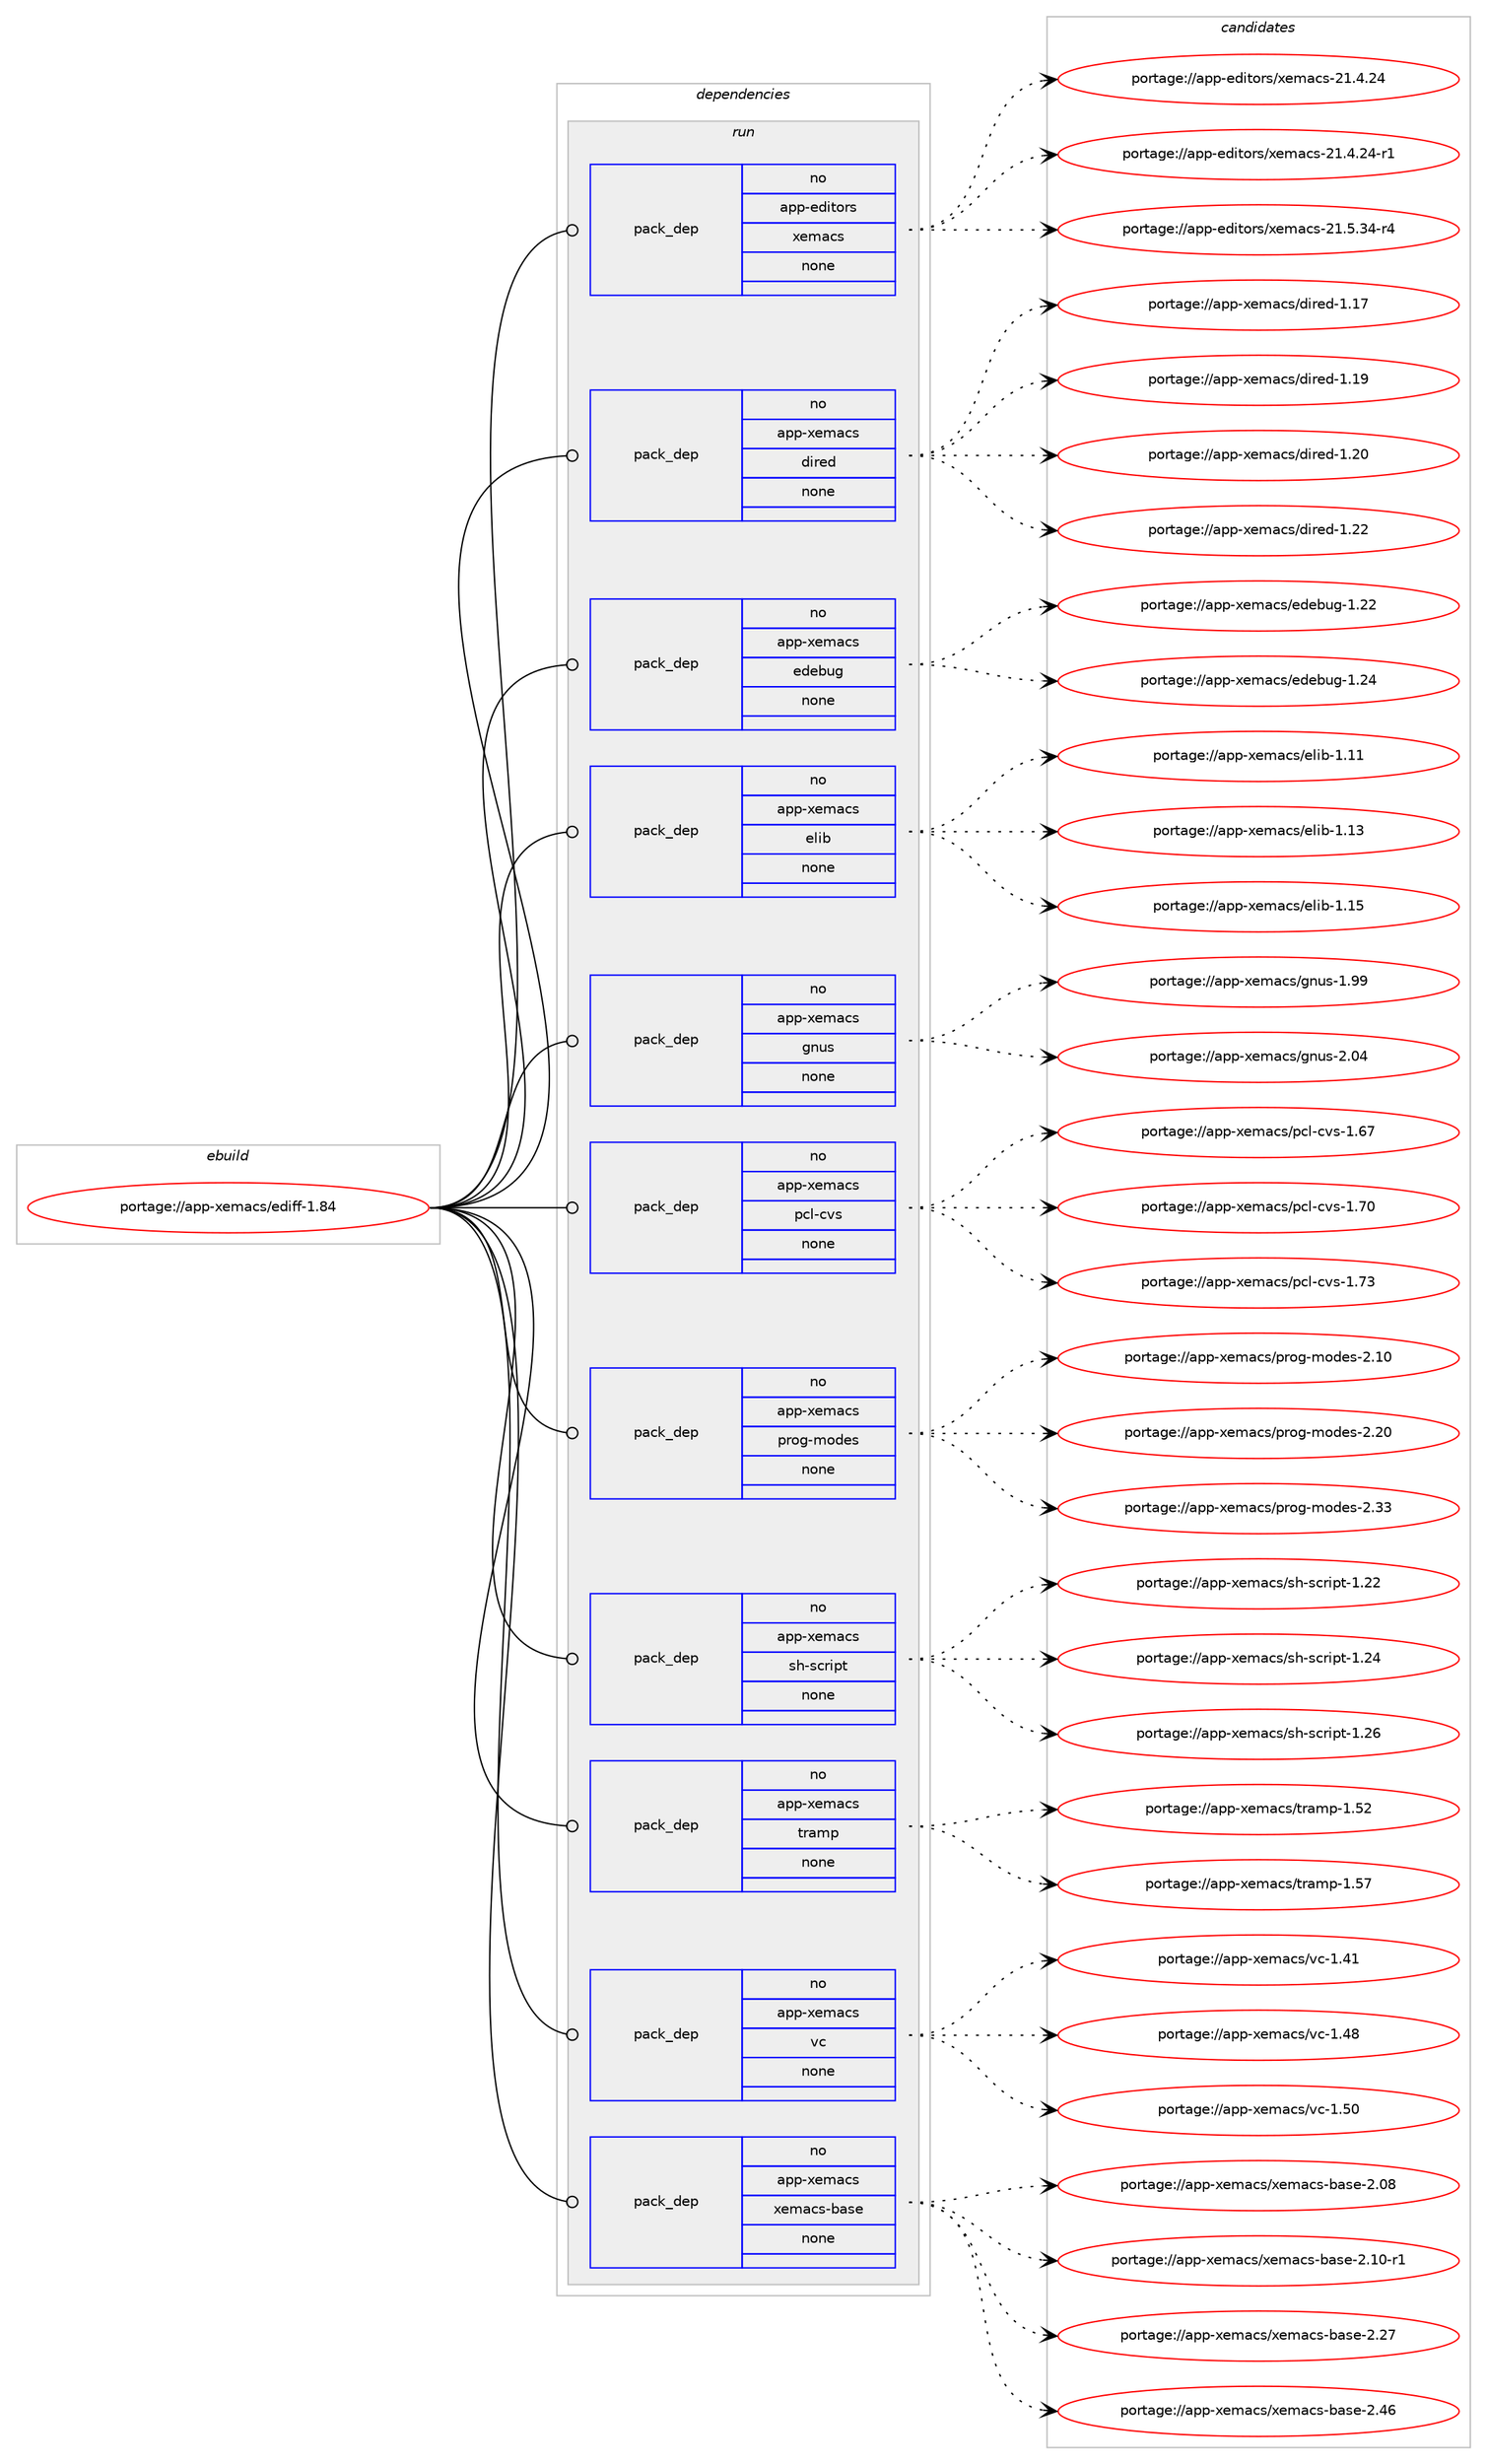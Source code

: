 digraph prolog {

# *************
# Graph options
# *************

newrank=true;
concentrate=true;
compound=true;
graph [rankdir=LR,fontname=Helvetica,fontsize=10,ranksep=1.5];#, ranksep=2.5, nodesep=0.2];
edge  [arrowhead=vee];
node  [fontname=Helvetica,fontsize=10];

# **********
# The ebuild
# **********

subgraph cluster_leftcol {
color=gray;
rank=same;
label=<<i>ebuild</i>>;
id [label="portage://app-xemacs/ediff-1.84", color=red, width=4, href="../app-xemacs/ediff-1.84.svg"];
}

# ****************
# The dependencies
# ****************

subgraph cluster_midcol {
color=gray;
label=<<i>dependencies</i>>;
subgraph cluster_compile {
fillcolor="#eeeeee";
style=filled;
label=<<i>compile</i>>;
}
subgraph cluster_compileandrun {
fillcolor="#eeeeee";
style=filled;
label=<<i>compile and run</i>>;
}
subgraph cluster_run {
fillcolor="#eeeeee";
style=filled;
label=<<i>run</i>>;
subgraph pack37576 {
dependency50419 [label=<<TABLE BORDER="0" CELLBORDER="1" CELLSPACING="0" CELLPADDING="4" WIDTH="220"><TR><TD ROWSPAN="6" CELLPADDING="30">pack_dep</TD></TR><TR><TD WIDTH="110">no</TD></TR><TR><TD>app-editors</TD></TR><TR><TD>xemacs</TD></TR><TR><TD>none</TD></TR><TR><TD></TD></TR></TABLE>>, shape=none, color=blue];
}
id:e -> dependency50419:w [weight=20,style="solid",arrowhead="odot"];
subgraph pack37577 {
dependency50420 [label=<<TABLE BORDER="0" CELLBORDER="1" CELLSPACING="0" CELLPADDING="4" WIDTH="220"><TR><TD ROWSPAN="6" CELLPADDING="30">pack_dep</TD></TR><TR><TD WIDTH="110">no</TD></TR><TR><TD>app-xemacs</TD></TR><TR><TD>dired</TD></TR><TR><TD>none</TD></TR><TR><TD></TD></TR></TABLE>>, shape=none, color=blue];
}
id:e -> dependency50420:w [weight=20,style="solid",arrowhead="odot"];
subgraph pack37578 {
dependency50421 [label=<<TABLE BORDER="0" CELLBORDER="1" CELLSPACING="0" CELLPADDING="4" WIDTH="220"><TR><TD ROWSPAN="6" CELLPADDING="30">pack_dep</TD></TR><TR><TD WIDTH="110">no</TD></TR><TR><TD>app-xemacs</TD></TR><TR><TD>edebug</TD></TR><TR><TD>none</TD></TR><TR><TD></TD></TR></TABLE>>, shape=none, color=blue];
}
id:e -> dependency50421:w [weight=20,style="solid",arrowhead="odot"];
subgraph pack37579 {
dependency50422 [label=<<TABLE BORDER="0" CELLBORDER="1" CELLSPACING="0" CELLPADDING="4" WIDTH="220"><TR><TD ROWSPAN="6" CELLPADDING="30">pack_dep</TD></TR><TR><TD WIDTH="110">no</TD></TR><TR><TD>app-xemacs</TD></TR><TR><TD>elib</TD></TR><TR><TD>none</TD></TR><TR><TD></TD></TR></TABLE>>, shape=none, color=blue];
}
id:e -> dependency50422:w [weight=20,style="solid",arrowhead="odot"];
subgraph pack37580 {
dependency50423 [label=<<TABLE BORDER="0" CELLBORDER="1" CELLSPACING="0" CELLPADDING="4" WIDTH="220"><TR><TD ROWSPAN="6" CELLPADDING="30">pack_dep</TD></TR><TR><TD WIDTH="110">no</TD></TR><TR><TD>app-xemacs</TD></TR><TR><TD>gnus</TD></TR><TR><TD>none</TD></TR><TR><TD></TD></TR></TABLE>>, shape=none, color=blue];
}
id:e -> dependency50423:w [weight=20,style="solid",arrowhead="odot"];
subgraph pack37581 {
dependency50424 [label=<<TABLE BORDER="0" CELLBORDER="1" CELLSPACING="0" CELLPADDING="4" WIDTH="220"><TR><TD ROWSPAN="6" CELLPADDING="30">pack_dep</TD></TR><TR><TD WIDTH="110">no</TD></TR><TR><TD>app-xemacs</TD></TR><TR><TD>pcl-cvs</TD></TR><TR><TD>none</TD></TR><TR><TD></TD></TR></TABLE>>, shape=none, color=blue];
}
id:e -> dependency50424:w [weight=20,style="solid",arrowhead="odot"];
subgraph pack37582 {
dependency50425 [label=<<TABLE BORDER="0" CELLBORDER="1" CELLSPACING="0" CELLPADDING="4" WIDTH="220"><TR><TD ROWSPAN="6" CELLPADDING="30">pack_dep</TD></TR><TR><TD WIDTH="110">no</TD></TR><TR><TD>app-xemacs</TD></TR><TR><TD>prog-modes</TD></TR><TR><TD>none</TD></TR><TR><TD></TD></TR></TABLE>>, shape=none, color=blue];
}
id:e -> dependency50425:w [weight=20,style="solid",arrowhead="odot"];
subgraph pack37583 {
dependency50426 [label=<<TABLE BORDER="0" CELLBORDER="1" CELLSPACING="0" CELLPADDING="4" WIDTH="220"><TR><TD ROWSPAN="6" CELLPADDING="30">pack_dep</TD></TR><TR><TD WIDTH="110">no</TD></TR><TR><TD>app-xemacs</TD></TR><TR><TD>sh-script</TD></TR><TR><TD>none</TD></TR><TR><TD></TD></TR></TABLE>>, shape=none, color=blue];
}
id:e -> dependency50426:w [weight=20,style="solid",arrowhead="odot"];
subgraph pack37584 {
dependency50427 [label=<<TABLE BORDER="0" CELLBORDER="1" CELLSPACING="0" CELLPADDING="4" WIDTH="220"><TR><TD ROWSPAN="6" CELLPADDING="30">pack_dep</TD></TR><TR><TD WIDTH="110">no</TD></TR><TR><TD>app-xemacs</TD></TR><TR><TD>tramp</TD></TR><TR><TD>none</TD></TR><TR><TD></TD></TR></TABLE>>, shape=none, color=blue];
}
id:e -> dependency50427:w [weight=20,style="solid",arrowhead="odot"];
subgraph pack37585 {
dependency50428 [label=<<TABLE BORDER="0" CELLBORDER="1" CELLSPACING="0" CELLPADDING="4" WIDTH="220"><TR><TD ROWSPAN="6" CELLPADDING="30">pack_dep</TD></TR><TR><TD WIDTH="110">no</TD></TR><TR><TD>app-xemacs</TD></TR><TR><TD>vc</TD></TR><TR><TD>none</TD></TR><TR><TD></TD></TR></TABLE>>, shape=none, color=blue];
}
id:e -> dependency50428:w [weight=20,style="solid",arrowhead="odot"];
subgraph pack37586 {
dependency50429 [label=<<TABLE BORDER="0" CELLBORDER="1" CELLSPACING="0" CELLPADDING="4" WIDTH="220"><TR><TD ROWSPAN="6" CELLPADDING="30">pack_dep</TD></TR><TR><TD WIDTH="110">no</TD></TR><TR><TD>app-xemacs</TD></TR><TR><TD>xemacs-base</TD></TR><TR><TD>none</TD></TR><TR><TD></TD></TR></TABLE>>, shape=none, color=blue];
}
id:e -> dependency50429:w [weight=20,style="solid",arrowhead="odot"];
}
}

# **************
# The candidates
# **************

subgraph cluster_choices {
rank=same;
color=gray;
label=<<i>candidates</i>>;

subgraph choice37576 {
color=black;
nodesep=1;
choiceportage97112112451011001051161111141154712010110997991154550494652465052 [label="portage://app-editors/xemacs-21.4.24", color=red, width=4,href="../app-editors/xemacs-21.4.24.svg"];
choiceportage971121124510110010511611111411547120101109979911545504946524650524511449 [label="portage://app-editors/xemacs-21.4.24-r1", color=red, width=4,href="../app-editors/xemacs-21.4.24-r1.svg"];
choiceportage971121124510110010511611111411547120101109979911545504946534651524511452 [label="portage://app-editors/xemacs-21.5.34-r4", color=red, width=4,href="../app-editors/xemacs-21.5.34-r4.svg"];
dependency50419:e -> choiceportage97112112451011001051161111141154712010110997991154550494652465052:w [style=dotted,weight="100"];
dependency50419:e -> choiceportage971121124510110010511611111411547120101109979911545504946524650524511449:w [style=dotted,weight="100"];
dependency50419:e -> choiceportage971121124510110010511611111411547120101109979911545504946534651524511452:w [style=dotted,weight="100"];
}
subgraph choice37577 {
color=black;
nodesep=1;
choiceportage97112112451201011099799115471001051141011004549464955 [label="portage://app-xemacs/dired-1.17", color=red, width=4,href="../app-xemacs/dired-1.17.svg"];
choiceportage97112112451201011099799115471001051141011004549464957 [label="portage://app-xemacs/dired-1.19", color=red, width=4,href="../app-xemacs/dired-1.19.svg"];
choiceportage97112112451201011099799115471001051141011004549465048 [label="portage://app-xemacs/dired-1.20", color=red, width=4,href="../app-xemacs/dired-1.20.svg"];
choiceportage97112112451201011099799115471001051141011004549465050 [label="portage://app-xemacs/dired-1.22", color=red, width=4,href="../app-xemacs/dired-1.22.svg"];
dependency50420:e -> choiceportage97112112451201011099799115471001051141011004549464955:w [style=dotted,weight="100"];
dependency50420:e -> choiceportage97112112451201011099799115471001051141011004549464957:w [style=dotted,weight="100"];
dependency50420:e -> choiceportage97112112451201011099799115471001051141011004549465048:w [style=dotted,weight="100"];
dependency50420:e -> choiceportage97112112451201011099799115471001051141011004549465050:w [style=dotted,weight="100"];
}
subgraph choice37578 {
color=black;
nodesep=1;
choiceportage9711211245120101109979911547101100101981171034549465050 [label="portage://app-xemacs/edebug-1.22", color=red, width=4,href="../app-xemacs/edebug-1.22.svg"];
choiceportage9711211245120101109979911547101100101981171034549465052 [label="portage://app-xemacs/edebug-1.24", color=red, width=4,href="../app-xemacs/edebug-1.24.svg"];
dependency50421:e -> choiceportage9711211245120101109979911547101100101981171034549465050:w [style=dotted,weight="100"];
dependency50421:e -> choiceportage9711211245120101109979911547101100101981171034549465052:w [style=dotted,weight="100"];
}
subgraph choice37579 {
color=black;
nodesep=1;
choiceportage9711211245120101109979911547101108105984549464949 [label="portage://app-xemacs/elib-1.11", color=red, width=4,href="../app-xemacs/elib-1.11.svg"];
choiceportage9711211245120101109979911547101108105984549464951 [label="portage://app-xemacs/elib-1.13", color=red, width=4,href="../app-xemacs/elib-1.13.svg"];
choiceportage9711211245120101109979911547101108105984549464953 [label="portage://app-xemacs/elib-1.15", color=red, width=4,href="../app-xemacs/elib-1.15.svg"];
dependency50422:e -> choiceportage9711211245120101109979911547101108105984549464949:w [style=dotted,weight="100"];
dependency50422:e -> choiceportage9711211245120101109979911547101108105984549464951:w [style=dotted,weight="100"];
dependency50422:e -> choiceportage9711211245120101109979911547101108105984549464953:w [style=dotted,weight="100"];
}
subgraph choice37580 {
color=black;
nodesep=1;
choiceportage97112112451201011099799115471031101171154549465757 [label="portage://app-xemacs/gnus-1.99", color=red, width=4,href="../app-xemacs/gnus-1.99.svg"];
choiceportage97112112451201011099799115471031101171154550464852 [label="portage://app-xemacs/gnus-2.04", color=red, width=4,href="../app-xemacs/gnus-2.04.svg"];
dependency50423:e -> choiceportage97112112451201011099799115471031101171154549465757:w [style=dotted,weight="100"];
dependency50423:e -> choiceportage97112112451201011099799115471031101171154550464852:w [style=dotted,weight="100"];
}
subgraph choice37581 {
color=black;
nodesep=1;
choiceportage97112112451201011099799115471129910845991181154549465455 [label="portage://app-xemacs/pcl-cvs-1.67", color=red, width=4,href="../app-xemacs/pcl-cvs-1.67.svg"];
choiceportage97112112451201011099799115471129910845991181154549465548 [label="portage://app-xemacs/pcl-cvs-1.70", color=red, width=4,href="../app-xemacs/pcl-cvs-1.70.svg"];
choiceportage97112112451201011099799115471129910845991181154549465551 [label="portage://app-xemacs/pcl-cvs-1.73", color=red, width=4,href="../app-xemacs/pcl-cvs-1.73.svg"];
dependency50424:e -> choiceportage97112112451201011099799115471129910845991181154549465455:w [style=dotted,weight="100"];
dependency50424:e -> choiceportage97112112451201011099799115471129910845991181154549465548:w [style=dotted,weight="100"];
dependency50424:e -> choiceportage97112112451201011099799115471129910845991181154549465551:w [style=dotted,weight="100"];
}
subgraph choice37582 {
color=black;
nodesep=1;
choiceportage9711211245120101109979911547112114111103451091111001011154550464948 [label="portage://app-xemacs/prog-modes-2.10", color=red, width=4,href="../app-xemacs/prog-modes-2.10.svg"];
choiceportage9711211245120101109979911547112114111103451091111001011154550465048 [label="portage://app-xemacs/prog-modes-2.20", color=red, width=4,href="../app-xemacs/prog-modes-2.20.svg"];
choiceportage9711211245120101109979911547112114111103451091111001011154550465151 [label="portage://app-xemacs/prog-modes-2.33", color=red, width=4,href="../app-xemacs/prog-modes-2.33.svg"];
dependency50425:e -> choiceportage9711211245120101109979911547112114111103451091111001011154550464948:w [style=dotted,weight="100"];
dependency50425:e -> choiceportage9711211245120101109979911547112114111103451091111001011154550465048:w [style=dotted,weight="100"];
dependency50425:e -> choiceportage9711211245120101109979911547112114111103451091111001011154550465151:w [style=dotted,weight="100"];
}
subgraph choice37583 {
color=black;
nodesep=1;
choiceportage971121124512010110997991154711510445115991141051121164549465050 [label="portage://app-xemacs/sh-script-1.22", color=red, width=4,href="../app-xemacs/sh-script-1.22.svg"];
choiceportage971121124512010110997991154711510445115991141051121164549465052 [label="portage://app-xemacs/sh-script-1.24", color=red, width=4,href="../app-xemacs/sh-script-1.24.svg"];
choiceportage971121124512010110997991154711510445115991141051121164549465054 [label="portage://app-xemacs/sh-script-1.26", color=red, width=4,href="../app-xemacs/sh-script-1.26.svg"];
dependency50426:e -> choiceportage971121124512010110997991154711510445115991141051121164549465050:w [style=dotted,weight="100"];
dependency50426:e -> choiceportage971121124512010110997991154711510445115991141051121164549465052:w [style=dotted,weight="100"];
dependency50426:e -> choiceportage971121124512010110997991154711510445115991141051121164549465054:w [style=dotted,weight="100"];
}
subgraph choice37584 {
color=black;
nodesep=1;
choiceportage9711211245120101109979911547116114971091124549465350 [label="portage://app-xemacs/tramp-1.52", color=red, width=4,href="../app-xemacs/tramp-1.52.svg"];
choiceportage9711211245120101109979911547116114971091124549465355 [label="portage://app-xemacs/tramp-1.57", color=red, width=4,href="../app-xemacs/tramp-1.57.svg"];
dependency50427:e -> choiceportage9711211245120101109979911547116114971091124549465350:w [style=dotted,weight="100"];
dependency50427:e -> choiceportage9711211245120101109979911547116114971091124549465355:w [style=dotted,weight="100"];
}
subgraph choice37585 {
color=black;
nodesep=1;
choiceportage9711211245120101109979911547118994549465249 [label="portage://app-xemacs/vc-1.41", color=red, width=4,href="../app-xemacs/vc-1.41.svg"];
choiceportage9711211245120101109979911547118994549465256 [label="portage://app-xemacs/vc-1.48", color=red, width=4,href="../app-xemacs/vc-1.48.svg"];
choiceportage9711211245120101109979911547118994549465348 [label="portage://app-xemacs/vc-1.50", color=red, width=4,href="../app-xemacs/vc-1.50.svg"];
dependency50428:e -> choiceportage9711211245120101109979911547118994549465249:w [style=dotted,weight="100"];
dependency50428:e -> choiceportage9711211245120101109979911547118994549465256:w [style=dotted,weight="100"];
dependency50428:e -> choiceportage9711211245120101109979911547118994549465348:w [style=dotted,weight="100"];
}
subgraph choice37586 {
color=black;
nodesep=1;
choiceportage971121124512010110997991154712010110997991154598971151014550464856 [label="portage://app-xemacs/xemacs-base-2.08", color=red, width=4,href="../app-xemacs/xemacs-base-2.08.svg"];
choiceportage9711211245120101109979911547120101109979911545989711510145504649484511449 [label="portage://app-xemacs/xemacs-base-2.10-r1", color=red, width=4,href="../app-xemacs/xemacs-base-2.10-r1.svg"];
choiceportage971121124512010110997991154712010110997991154598971151014550465055 [label="portage://app-xemacs/xemacs-base-2.27", color=red, width=4,href="../app-xemacs/xemacs-base-2.27.svg"];
choiceportage971121124512010110997991154712010110997991154598971151014550465254 [label="portage://app-xemacs/xemacs-base-2.46", color=red, width=4,href="../app-xemacs/xemacs-base-2.46.svg"];
dependency50429:e -> choiceportage971121124512010110997991154712010110997991154598971151014550464856:w [style=dotted,weight="100"];
dependency50429:e -> choiceportage9711211245120101109979911547120101109979911545989711510145504649484511449:w [style=dotted,weight="100"];
dependency50429:e -> choiceportage971121124512010110997991154712010110997991154598971151014550465055:w [style=dotted,weight="100"];
dependency50429:e -> choiceportage971121124512010110997991154712010110997991154598971151014550465254:w [style=dotted,weight="100"];
}
}

}
